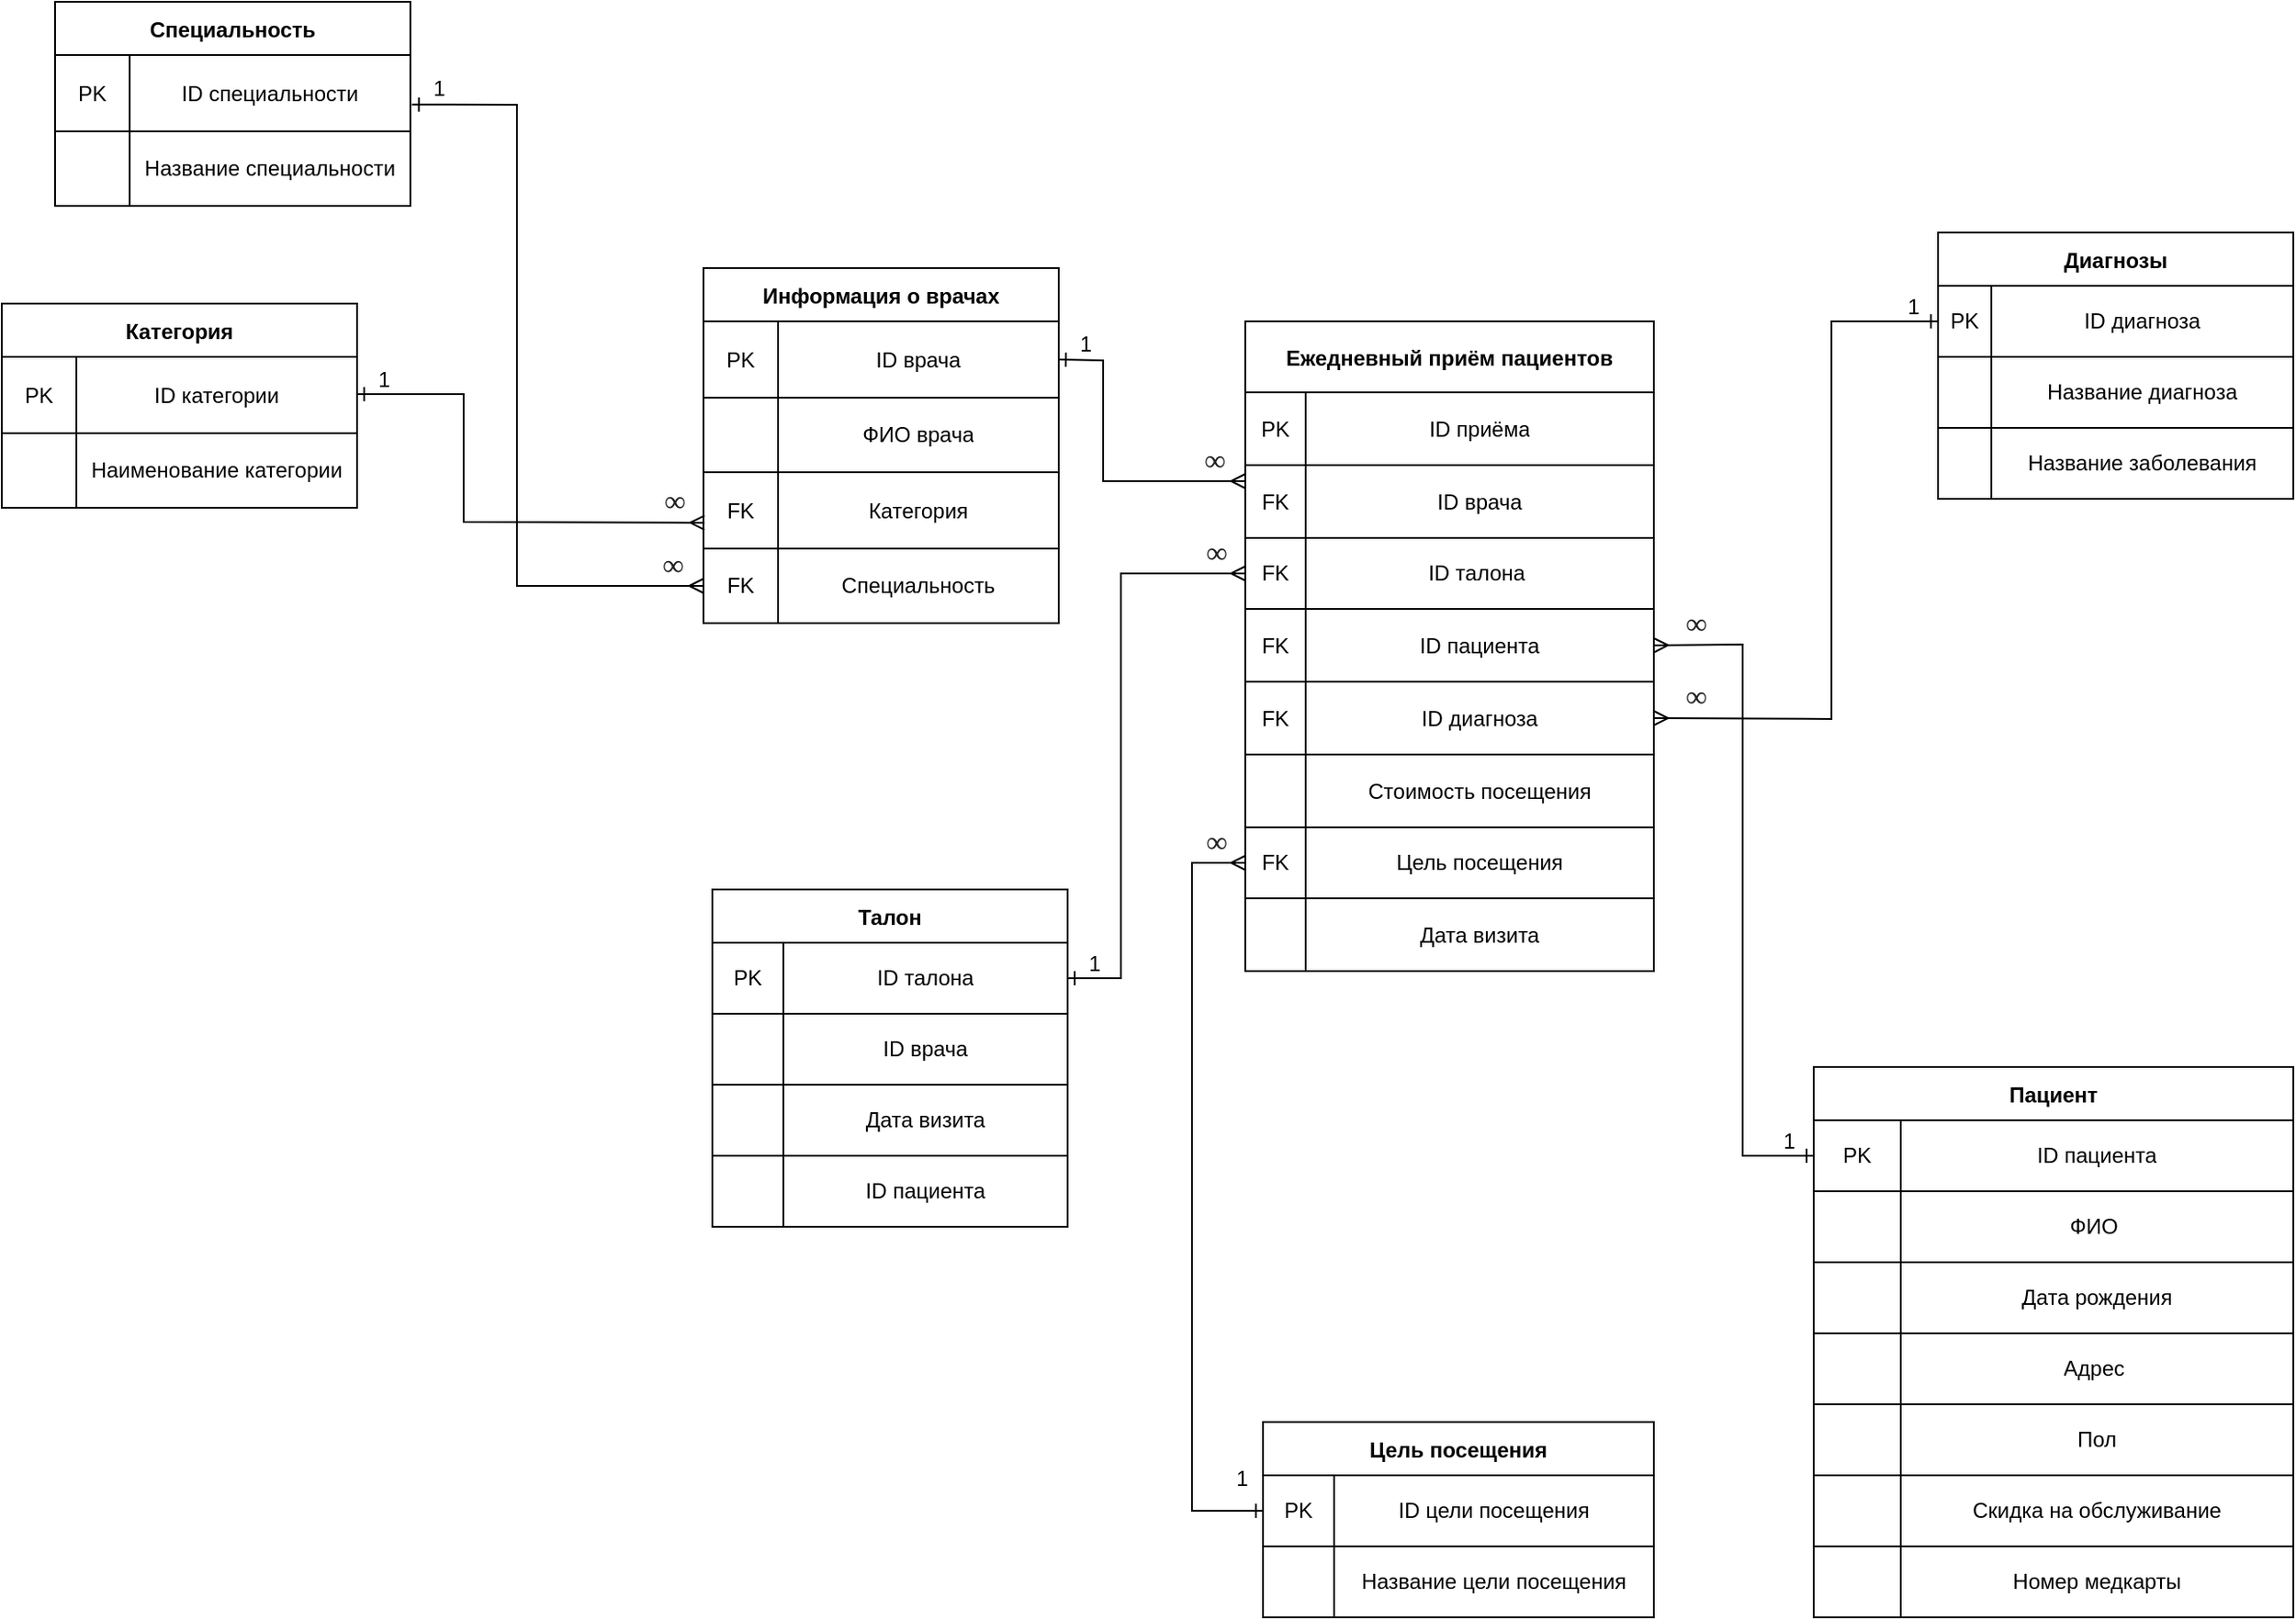 <mxfile version="20.6.0" type="device"><diagram id="HoTI5J-wvaJgoBWVve1I" name="Страница 1"><mxGraphModel dx="3197" dy="1175" grid="1" gridSize="10" guides="1" tooltips="1" connect="1" arrows="1" fold="1" page="1" pageScale="1" pageWidth="827" pageHeight="1169" math="0" shadow="0"><root><mxCell id="0"/><mxCell id="1" parent="0"/><mxCell id="4N235jJzjIr9p1TVI1IS-1" value="Информация о врачах" style="shape=table;startSize=30;container=1;collapsible=0;childLayout=tableLayout;fontStyle=1;align=center;" parent="1" vertex="1"><mxGeometry x="305" y="220" width="200" height="200" as="geometry"/></mxCell><mxCell id="4N235jJzjIr9p1TVI1IS-6" value="" style="shape=tableRow;horizontal=0;startSize=0;swimlaneHead=0;swimlaneBody=0;top=0;left=0;bottom=0;right=0;collapsible=0;dropTarget=0;fillColor=none;points=[[0,0.5],[1,0.5]];portConstraint=eastwest;" parent="4N235jJzjIr9p1TVI1IS-1" vertex="1"><mxGeometry y="30" width="200" height="43" as="geometry"/></mxCell><mxCell id="_7-u54deFFS_80GEuKi6-18" value="PK" style="shape=partialRectangle;html=1;whiteSpace=wrap;connectable=0;fillColor=none;top=0;left=0;bottom=0;right=0;overflow=hidden;" parent="4N235jJzjIr9p1TVI1IS-6" vertex="1"><mxGeometry width="42" height="43" as="geometry"><mxRectangle width="42" height="43" as="alternateBounds"/></mxGeometry></mxCell><mxCell id="4N235jJzjIr9p1TVI1IS-8" value="ID врача" style="shape=partialRectangle;html=1;whiteSpace=wrap;connectable=0;fillColor=none;top=0;left=0;bottom=0;right=0;overflow=hidden;" parent="4N235jJzjIr9p1TVI1IS-6" vertex="1"><mxGeometry x="42" width="158" height="43" as="geometry"><mxRectangle width="158" height="43" as="alternateBounds"/></mxGeometry></mxCell><mxCell id="4N235jJzjIr9p1TVI1IS-10" value="" style="shape=tableRow;horizontal=0;startSize=0;swimlaneHead=0;swimlaneBody=0;top=0;left=0;bottom=0;right=0;collapsible=0;dropTarget=0;fillColor=none;points=[[0,0.5],[1,0.5]];portConstraint=eastwest;" parent="4N235jJzjIr9p1TVI1IS-1" vertex="1"><mxGeometry y="73" width="200" height="42" as="geometry"/></mxCell><mxCell id="_7-u54deFFS_80GEuKi6-19" style="shape=partialRectangle;html=1;whiteSpace=wrap;connectable=0;fillColor=none;top=0;left=0;bottom=0;right=0;overflow=hidden;" parent="4N235jJzjIr9p1TVI1IS-10" vertex="1"><mxGeometry width="42" height="42" as="geometry"><mxRectangle width="42" height="42" as="alternateBounds"/></mxGeometry></mxCell><mxCell id="4N235jJzjIr9p1TVI1IS-12" value="ФИО врача" style="shape=partialRectangle;html=1;whiteSpace=wrap;connectable=0;fillColor=none;top=0;left=0;bottom=0;right=0;overflow=hidden;" parent="4N235jJzjIr9p1TVI1IS-10" vertex="1"><mxGeometry x="42" width="158" height="42" as="geometry"><mxRectangle width="158" height="42" as="alternateBounds"/></mxGeometry></mxCell><mxCell id="4N235jJzjIr9p1TVI1IS-14" style="shape=tableRow;horizontal=0;startSize=0;swimlaneHead=0;swimlaneBody=0;top=0;left=0;bottom=0;right=0;collapsible=0;dropTarget=0;fillColor=none;points=[[0,0.5],[1,0.5]];portConstraint=eastwest;" parent="4N235jJzjIr9p1TVI1IS-1" vertex="1"><mxGeometry y="115" width="200" height="43" as="geometry"/></mxCell><mxCell id="_7-u54deFFS_80GEuKi6-20" value="FK" style="shape=partialRectangle;html=1;whiteSpace=wrap;connectable=0;fillColor=none;top=0;left=0;bottom=0;right=0;overflow=hidden;" parent="4N235jJzjIr9p1TVI1IS-14" vertex="1"><mxGeometry width="42" height="43" as="geometry"><mxRectangle width="42" height="43" as="alternateBounds"/></mxGeometry></mxCell><mxCell id="4N235jJzjIr9p1TVI1IS-16" value="Категория" style="shape=partialRectangle;html=1;whiteSpace=wrap;connectable=0;fillColor=none;top=0;left=0;bottom=0;right=0;overflow=hidden;" parent="4N235jJzjIr9p1TVI1IS-14" vertex="1"><mxGeometry x="42" width="158" height="43" as="geometry"><mxRectangle width="158" height="43" as="alternateBounds"/></mxGeometry></mxCell><mxCell id="4N235jJzjIr9p1TVI1IS-18" style="shape=tableRow;horizontal=0;startSize=0;swimlaneHead=0;swimlaneBody=0;top=0;left=0;bottom=0;right=0;collapsible=0;dropTarget=0;fillColor=none;points=[[0,0.5],[1,0.5]];portConstraint=eastwest;" parent="4N235jJzjIr9p1TVI1IS-1" vertex="1"><mxGeometry y="158" width="200" height="42" as="geometry"/></mxCell><mxCell id="_7-u54deFFS_80GEuKi6-21" value="FK" style="shape=partialRectangle;html=1;whiteSpace=wrap;connectable=0;fillColor=none;top=0;left=0;bottom=0;right=0;overflow=hidden;" parent="4N235jJzjIr9p1TVI1IS-18" vertex="1"><mxGeometry width="42" height="42" as="geometry"><mxRectangle width="42" height="42" as="alternateBounds"/></mxGeometry></mxCell><mxCell id="4N235jJzjIr9p1TVI1IS-20" value="Специальность" style="shape=partialRectangle;html=1;whiteSpace=wrap;connectable=0;fillColor=none;top=0;left=0;bottom=0;right=0;overflow=hidden;" parent="4N235jJzjIr9p1TVI1IS-18" vertex="1"><mxGeometry x="42" width="158" height="42" as="geometry"><mxRectangle width="158" height="42" as="alternateBounds"/></mxGeometry></mxCell><mxCell id="4N235jJzjIr9p1TVI1IS-22" value="Пациент" style="shape=table;startSize=30;container=1;collapsible=0;childLayout=tableLayout;fontStyle=1;align=center;" parent="1" vertex="1"><mxGeometry x="930" y="670" width="270" height="310" as="geometry"/></mxCell><mxCell id="4N235jJzjIr9p1TVI1IS-26" value="" style="shape=tableRow;horizontal=0;startSize=0;swimlaneHead=0;swimlaneBody=0;top=0;left=0;bottom=0;right=0;collapsible=0;dropTarget=0;fillColor=none;points=[[0,0.5],[1,0.5]];portConstraint=eastwest;" parent="4N235jJzjIr9p1TVI1IS-22" vertex="1"><mxGeometry y="30" width="270" height="40" as="geometry"/></mxCell><mxCell id="_7-u54deFFS_80GEuKi6-22" value="PK" style="shape=partialRectangle;html=1;whiteSpace=wrap;connectable=0;fillColor=none;top=0;left=0;bottom=0;right=0;overflow=hidden;" parent="4N235jJzjIr9p1TVI1IS-26" vertex="1"><mxGeometry width="49" height="40" as="geometry"><mxRectangle width="49" height="40" as="alternateBounds"/></mxGeometry></mxCell><mxCell id="4N235jJzjIr9p1TVI1IS-28" value="ID пациента" style="shape=partialRectangle;html=1;whiteSpace=wrap;connectable=0;fillColor=none;top=0;left=0;bottom=0;right=0;overflow=hidden;" parent="4N235jJzjIr9p1TVI1IS-26" vertex="1"><mxGeometry x="49" width="221" height="40" as="geometry"><mxRectangle width="221" height="40" as="alternateBounds"/></mxGeometry></mxCell><mxCell id="4N235jJzjIr9p1TVI1IS-29" value="" style="shape=tableRow;horizontal=0;startSize=0;swimlaneHead=0;swimlaneBody=0;top=0;left=0;bottom=0;right=0;collapsible=0;dropTarget=0;fillColor=none;points=[[0,0.5],[1,0.5]];portConstraint=eastwest;" parent="4N235jJzjIr9p1TVI1IS-22" vertex="1"><mxGeometry y="70" width="270" height="40" as="geometry"/></mxCell><mxCell id="_7-u54deFFS_80GEuKi6-23" style="shape=partialRectangle;html=1;whiteSpace=wrap;connectable=0;fillColor=none;top=0;left=0;bottom=0;right=0;overflow=hidden;" parent="4N235jJzjIr9p1TVI1IS-29" vertex="1"><mxGeometry width="49" height="40" as="geometry"><mxRectangle width="49" height="40" as="alternateBounds"/></mxGeometry></mxCell><mxCell id="4N235jJzjIr9p1TVI1IS-31" value="ФИО&amp;nbsp;" style="shape=partialRectangle;html=1;whiteSpace=wrap;connectable=0;fillColor=none;top=0;left=0;bottom=0;right=0;overflow=hidden;" parent="4N235jJzjIr9p1TVI1IS-29" vertex="1"><mxGeometry x="49" width="221" height="40" as="geometry"><mxRectangle width="221" height="40" as="alternateBounds"/></mxGeometry></mxCell><mxCell id="4N235jJzjIr9p1TVI1IS-32" style="shape=tableRow;horizontal=0;startSize=0;swimlaneHead=0;swimlaneBody=0;top=0;left=0;bottom=0;right=0;collapsible=0;dropTarget=0;fillColor=none;points=[[0,0.5],[1,0.5]];portConstraint=eastwest;" parent="4N235jJzjIr9p1TVI1IS-22" vertex="1"><mxGeometry y="110" width="270" height="40" as="geometry"/></mxCell><mxCell id="_7-u54deFFS_80GEuKi6-24" style="shape=partialRectangle;html=1;whiteSpace=wrap;connectable=0;fillColor=none;top=0;left=0;bottom=0;right=0;overflow=hidden;" parent="4N235jJzjIr9p1TVI1IS-32" vertex="1"><mxGeometry width="49" height="40" as="geometry"><mxRectangle width="49" height="40" as="alternateBounds"/></mxGeometry></mxCell><mxCell id="4N235jJzjIr9p1TVI1IS-34" value="Дата рождения" style="shape=partialRectangle;html=1;whiteSpace=wrap;connectable=0;fillColor=none;top=0;left=0;bottom=0;right=0;overflow=hidden;" parent="4N235jJzjIr9p1TVI1IS-32" vertex="1"><mxGeometry x="49" width="221" height="40" as="geometry"><mxRectangle width="221" height="40" as="alternateBounds"/></mxGeometry></mxCell><mxCell id="4N235jJzjIr9p1TVI1IS-35" style="shape=tableRow;horizontal=0;startSize=0;swimlaneHead=0;swimlaneBody=0;top=0;left=0;bottom=0;right=0;collapsible=0;dropTarget=0;fillColor=none;points=[[0,0.5],[1,0.5]];portConstraint=eastwest;" parent="4N235jJzjIr9p1TVI1IS-22" vertex="1"><mxGeometry y="150" width="270" height="40" as="geometry"/></mxCell><mxCell id="_7-u54deFFS_80GEuKi6-25" style="shape=partialRectangle;html=1;whiteSpace=wrap;connectable=0;fillColor=none;top=0;left=0;bottom=0;right=0;overflow=hidden;" parent="4N235jJzjIr9p1TVI1IS-35" vertex="1"><mxGeometry width="49" height="40" as="geometry"><mxRectangle width="49" height="40" as="alternateBounds"/></mxGeometry></mxCell><mxCell id="4N235jJzjIr9p1TVI1IS-37" value="Адрес&amp;nbsp;" style="shape=partialRectangle;html=1;whiteSpace=wrap;connectable=0;fillColor=none;top=0;left=0;bottom=0;right=0;overflow=hidden;" parent="4N235jJzjIr9p1TVI1IS-35" vertex="1"><mxGeometry x="49" width="221" height="40" as="geometry"><mxRectangle width="221" height="40" as="alternateBounds"/></mxGeometry></mxCell><mxCell id="4N235jJzjIr9p1TVI1IS-54" style="shape=tableRow;horizontal=0;startSize=0;swimlaneHead=0;swimlaneBody=0;top=0;left=0;bottom=0;right=0;collapsible=0;dropTarget=0;fillColor=none;points=[[0,0.5],[1,0.5]];portConstraint=eastwest;" parent="4N235jJzjIr9p1TVI1IS-22" vertex="1"><mxGeometry y="190" width="270" height="40" as="geometry"/></mxCell><mxCell id="_7-u54deFFS_80GEuKi6-26" style="shape=partialRectangle;html=1;whiteSpace=wrap;connectable=0;fillColor=none;top=0;left=0;bottom=0;right=0;overflow=hidden;" parent="4N235jJzjIr9p1TVI1IS-54" vertex="1"><mxGeometry width="49" height="40" as="geometry"><mxRectangle width="49" height="40" as="alternateBounds"/></mxGeometry></mxCell><mxCell id="4N235jJzjIr9p1TVI1IS-56" value="Пол" style="shape=partialRectangle;html=1;whiteSpace=wrap;connectable=0;fillColor=none;top=0;left=0;bottom=0;right=0;overflow=hidden;" parent="4N235jJzjIr9p1TVI1IS-54" vertex="1"><mxGeometry x="49" width="221" height="40" as="geometry"><mxRectangle width="221" height="40" as="alternateBounds"/></mxGeometry></mxCell><mxCell id="4N235jJzjIr9p1TVI1IS-57" style="shape=tableRow;horizontal=0;startSize=0;swimlaneHead=0;swimlaneBody=0;top=0;left=0;bottom=0;right=0;collapsible=0;dropTarget=0;fillColor=none;points=[[0,0.5],[1,0.5]];portConstraint=eastwest;" parent="4N235jJzjIr9p1TVI1IS-22" vertex="1"><mxGeometry y="230" width="270" height="40" as="geometry"/></mxCell><mxCell id="_7-u54deFFS_80GEuKi6-27" style="shape=partialRectangle;html=1;whiteSpace=wrap;connectable=0;fillColor=none;top=0;left=0;bottom=0;right=0;overflow=hidden;" parent="4N235jJzjIr9p1TVI1IS-57" vertex="1"><mxGeometry width="49" height="40" as="geometry"><mxRectangle width="49" height="40" as="alternateBounds"/></mxGeometry></mxCell><mxCell id="4N235jJzjIr9p1TVI1IS-59" value="Скидка на обслуживание" style="shape=partialRectangle;html=1;whiteSpace=wrap;connectable=0;fillColor=none;top=0;left=0;bottom=0;right=0;overflow=hidden;" parent="4N235jJzjIr9p1TVI1IS-57" vertex="1"><mxGeometry x="49" width="221" height="40" as="geometry"><mxRectangle width="221" height="40" as="alternateBounds"/></mxGeometry></mxCell><mxCell id="4N235jJzjIr9p1TVI1IS-60" style="shape=tableRow;horizontal=0;startSize=0;swimlaneHead=0;swimlaneBody=0;top=0;left=0;bottom=0;right=0;collapsible=0;dropTarget=0;fillColor=none;points=[[0,0.5],[1,0.5]];portConstraint=eastwest;" parent="4N235jJzjIr9p1TVI1IS-22" vertex="1"><mxGeometry y="270" width="270" height="40" as="geometry"/></mxCell><mxCell id="_7-u54deFFS_80GEuKi6-28" style="shape=partialRectangle;html=1;whiteSpace=wrap;connectable=0;fillColor=none;top=0;left=0;bottom=0;right=0;overflow=hidden;" parent="4N235jJzjIr9p1TVI1IS-60" vertex="1"><mxGeometry width="49" height="40" as="geometry"><mxRectangle width="49" height="40" as="alternateBounds"/></mxGeometry></mxCell><mxCell id="4N235jJzjIr9p1TVI1IS-62" value="Номер медкарты" style="shape=partialRectangle;html=1;whiteSpace=wrap;connectable=0;fillColor=none;top=0;left=0;bottom=0;right=0;overflow=hidden;" parent="4N235jJzjIr9p1TVI1IS-60" vertex="1"><mxGeometry x="49" width="221" height="40" as="geometry"><mxRectangle width="221" height="40" as="alternateBounds"/></mxGeometry></mxCell><mxCell id="4N235jJzjIr9p1TVI1IS-38" value="Ежедневный приём пациентов" style="shape=table;startSize=40;container=1;collapsible=0;childLayout=tableLayout;fontStyle=1;align=center;fillColor=none;" parent="1" vertex="1"><mxGeometry x="610" y="250" width="230" height="366" as="geometry"/></mxCell><mxCell id="4N235jJzjIr9p1TVI1IS-42" value="" style="shape=tableRow;horizontal=0;startSize=0;swimlaneHead=0;swimlaneBody=0;top=0;left=0;bottom=0;right=0;collapsible=0;dropTarget=0;fillColor=none;points=[[0,0.5],[1,0.5]];portConstraint=eastwest;" parent="4N235jJzjIr9p1TVI1IS-38" vertex="1"><mxGeometry y="40" width="230" height="41" as="geometry"/></mxCell><mxCell id="_7-u54deFFS_80GEuKi6-76" value="PK" style="shape=partialRectangle;html=1;whiteSpace=wrap;connectable=0;fillColor=none;top=0;left=0;bottom=0;right=0;overflow=hidden;" parent="4N235jJzjIr9p1TVI1IS-42" vertex="1"><mxGeometry width="34" height="41" as="geometry"><mxRectangle width="34" height="41" as="alternateBounds"/></mxGeometry></mxCell><mxCell id="4N235jJzjIr9p1TVI1IS-44" value="ID приёма" style="shape=partialRectangle;html=1;whiteSpace=wrap;connectable=0;fillColor=none;top=0;left=0;bottom=0;right=0;overflow=hidden;" parent="4N235jJzjIr9p1TVI1IS-42" vertex="1"><mxGeometry x="34" width="196" height="41" as="geometry"><mxRectangle width="196" height="41" as="alternateBounds"/></mxGeometry></mxCell><mxCell id="4N235jJzjIr9p1TVI1IS-45" value="" style="shape=tableRow;horizontal=0;startSize=0;swimlaneHead=0;swimlaneBody=0;top=0;left=0;bottom=0;right=0;collapsible=0;dropTarget=0;fillColor=none;points=[[0,0.5],[1,0.5]];portConstraint=eastwest;" parent="4N235jJzjIr9p1TVI1IS-38" vertex="1"><mxGeometry y="81" width="230" height="41" as="geometry"/></mxCell><mxCell id="_7-u54deFFS_80GEuKi6-77" value="FK" style="shape=partialRectangle;html=1;whiteSpace=wrap;connectable=0;fillColor=none;top=0;left=0;bottom=0;right=0;overflow=hidden;" parent="4N235jJzjIr9p1TVI1IS-45" vertex="1"><mxGeometry width="34" height="41" as="geometry"><mxRectangle width="34" height="41" as="alternateBounds"/></mxGeometry></mxCell><mxCell id="4N235jJzjIr9p1TVI1IS-47" value="ID врача" style="shape=partialRectangle;html=1;whiteSpace=wrap;connectable=0;fillColor=none;top=0;left=0;bottom=0;right=0;overflow=hidden;" parent="4N235jJzjIr9p1TVI1IS-45" vertex="1"><mxGeometry x="34" width="196" height="41" as="geometry"><mxRectangle width="196" height="41" as="alternateBounds"/></mxGeometry></mxCell><mxCell id="_7-u54deFFS_80GEuKi6-42" style="shape=tableRow;horizontal=0;startSize=0;swimlaneHead=0;swimlaneBody=0;top=0;left=0;bottom=0;right=0;collapsible=0;dropTarget=0;fillColor=none;points=[[0,0.5],[1,0.5]];portConstraint=eastwest;" parent="4N235jJzjIr9p1TVI1IS-38" vertex="1"><mxGeometry y="122" width="230" height="40" as="geometry"/></mxCell><mxCell id="_7-u54deFFS_80GEuKi6-78" value="FK" style="shape=partialRectangle;html=1;whiteSpace=wrap;connectable=0;fillColor=none;top=0;left=0;bottom=0;right=0;overflow=hidden;" parent="_7-u54deFFS_80GEuKi6-42" vertex="1"><mxGeometry width="34" height="40" as="geometry"><mxRectangle width="34" height="40" as="alternateBounds"/></mxGeometry></mxCell><mxCell id="_7-u54deFFS_80GEuKi6-43" value="ID талона&amp;nbsp;" style="shape=partialRectangle;html=1;whiteSpace=wrap;connectable=0;fillColor=none;top=0;left=0;bottom=0;right=0;overflow=hidden;" parent="_7-u54deFFS_80GEuKi6-42" vertex="1"><mxGeometry x="34" width="196" height="40" as="geometry"><mxRectangle width="196" height="40" as="alternateBounds"/></mxGeometry></mxCell><mxCell id="_7-u54deFFS_80GEuKi6-40" style="shape=tableRow;horizontal=0;startSize=0;swimlaneHead=0;swimlaneBody=0;top=0;left=0;bottom=0;right=0;collapsible=0;dropTarget=0;fillColor=none;points=[[0,0.5],[1,0.5]];portConstraint=eastwest;" parent="4N235jJzjIr9p1TVI1IS-38" vertex="1"><mxGeometry y="162" width="230" height="41" as="geometry"/></mxCell><mxCell id="_7-u54deFFS_80GEuKi6-79" value="FK" style="shape=partialRectangle;html=1;whiteSpace=wrap;connectable=0;fillColor=none;top=0;left=0;bottom=0;right=0;overflow=hidden;" parent="_7-u54deFFS_80GEuKi6-40" vertex="1"><mxGeometry width="34" height="41" as="geometry"><mxRectangle width="34" height="41" as="alternateBounds"/></mxGeometry></mxCell><mxCell id="_7-u54deFFS_80GEuKi6-41" value="ID пациента" style="shape=partialRectangle;html=1;whiteSpace=wrap;connectable=0;fillColor=none;top=0;left=0;bottom=0;right=0;overflow=hidden;" parent="_7-u54deFFS_80GEuKi6-40" vertex="1"><mxGeometry x="34" width="196" height="41" as="geometry"><mxRectangle width="196" height="41" as="alternateBounds"/></mxGeometry></mxCell><mxCell id="4N235jJzjIr9p1TVI1IS-48" style="shape=tableRow;horizontal=0;startSize=0;swimlaneHead=0;swimlaneBody=0;top=0;left=0;bottom=0;right=0;collapsible=0;dropTarget=0;fillColor=none;points=[[0,0.5],[1,0.5]];portConstraint=eastwest;" parent="4N235jJzjIr9p1TVI1IS-38" vertex="1"><mxGeometry y="203" width="230" height="41" as="geometry"/></mxCell><mxCell id="_7-u54deFFS_80GEuKi6-80" value="FK" style="shape=partialRectangle;html=1;whiteSpace=wrap;connectable=0;fillColor=none;top=0;left=0;bottom=0;right=0;overflow=hidden;" parent="4N235jJzjIr9p1TVI1IS-48" vertex="1"><mxGeometry width="34" height="41" as="geometry"><mxRectangle width="34" height="41" as="alternateBounds"/></mxGeometry></mxCell><mxCell id="4N235jJzjIr9p1TVI1IS-50" value="ID диагноза" style="shape=partialRectangle;html=1;whiteSpace=wrap;connectable=0;fillColor=none;top=0;left=0;bottom=0;right=0;overflow=hidden;" parent="4N235jJzjIr9p1TVI1IS-48" vertex="1"><mxGeometry x="34" width="196" height="41" as="geometry"><mxRectangle width="196" height="41" as="alternateBounds"/></mxGeometry></mxCell><mxCell id="4N235jJzjIr9p1TVI1IS-51" style="shape=tableRow;horizontal=0;startSize=0;swimlaneHead=0;swimlaneBody=0;top=0;left=0;bottom=0;right=0;collapsible=0;dropTarget=0;fillColor=none;points=[[0,0.5],[1,0.5]];portConstraint=eastwest;" parent="4N235jJzjIr9p1TVI1IS-38" vertex="1"><mxGeometry y="244" width="230" height="41" as="geometry"/></mxCell><mxCell id="_7-u54deFFS_80GEuKi6-81" value="" style="shape=partialRectangle;html=1;whiteSpace=wrap;connectable=0;fillColor=none;top=0;left=0;bottom=0;right=0;overflow=hidden;" parent="4N235jJzjIr9p1TVI1IS-51" vertex="1"><mxGeometry width="34" height="41" as="geometry"><mxRectangle width="34" height="41" as="alternateBounds"/></mxGeometry></mxCell><mxCell id="4N235jJzjIr9p1TVI1IS-53" value="Стоимость посещения" style="shape=partialRectangle;html=1;whiteSpace=wrap;connectable=0;fillColor=none;top=0;left=0;bottom=0;right=0;overflow=hidden;" parent="4N235jJzjIr9p1TVI1IS-51" vertex="1"><mxGeometry x="34" width="196" height="41" as="geometry"><mxRectangle width="196" height="41" as="alternateBounds"/></mxGeometry></mxCell><mxCell id="4N235jJzjIr9p1TVI1IS-66" style="shape=tableRow;horizontal=0;startSize=0;swimlaneHead=0;swimlaneBody=0;top=0;left=0;bottom=0;right=0;collapsible=0;dropTarget=0;fillColor=none;points=[[0,0.5],[1,0.5]];portConstraint=eastwest;" parent="4N235jJzjIr9p1TVI1IS-38" vertex="1"><mxGeometry y="285" width="230" height="40" as="geometry"/></mxCell><mxCell id="_7-u54deFFS_80GEuKi6-82" value="FK" style="shape=partialRectangle;html=1;whiteSpace=wrap;connectable=0;fillColor=none;top=0;left=0;bottom=0;right=0;overflow=hidden;" parent="4N235jJzjIr9p1TVI1IS-66" vertex="1"><mxGeometry width="34" height="40" as="geometry"><mxRectangle width="34" height="40" as="alternateBounds"/></mxGeometry></mxCell><mxCell id="4N235jJzjIr9p1TVI1IS-68" value="Цель посещения" style="shape=partialRectangle;html=1;whiteSpace=wrap;connectable=0;fillColor=none;top=0;left=0;bottom=0;right=0;overflow=hidden;" parent="4N235jJzjIr9p1TVI1IS-66" vertex="1"><mxGeometry x="34" width="196" height="40" as="geometry"><mxRectangle width="196" height="40" as="alternateBounds"/></mxGeometry></mxCell><mxCell id="_7-u54deFFS_80GEuKi6-44" style="shape=tableRow;horizontal=0;startSize=0;swimlaneHead=0;swimlaneBody=0;top=0;left=0;bottom=0;right=0;collapsible=0;dropTarget=0;fillColor=none;points=[[0,0.5],[1,0.5]];portConstraint=eastwest;" parent="4N235jJzjIr9p1TVI1IS-38" vertex="1"><mxGeometry y="325" width="230" height="41" as="geometry"/></mxCell><mxCell id="_7-u54deFFS_80GEuKi6-83" style="shape=partialRectangle;html=1;whiteSpace=wrap;connectable=0;fillColor=none;top=0;left=0;bottom=0;right=0;overflow=hidden;" parent="_7-u54deFFS_80GEuKi6-44" vertex="1"><mxGeometry width="34" height="41" as="geometry"><mxRectangle width="34" height="41" as="alternateBounds"/></mxGeometry></mxCell><mxCell id="_7-u54deFFS_80GEuKi6-45" value="Дата визита" style="shape=partialRectangle;html=1;whiteSpace=wrap;connectable=0;fillColor=none;top=0;left=0;bottom=0;right=0;overflow=hidden;" parent="_7-u54deFFS_80GEuKi6-44" vertex="1"><mxGeometry x="34" width="196" height="41" as="geometry"><mxRectangle width="196" height="41" as="alternateBounds"/></mxGeometry></mxCell><mxCell id="-7LDrRSIxH7CyGjDh9B9-1" value="Диагнозы" style="shape=table;startSize=30;container=1;collapsible=0;childLayout=tableLayout;fontStyle=1;align=center;" parent="1" vertex="1"><mxGeometry x="1000" y="200" width="200" height="150" as="geometry"/></mxCell><mxCell id="-7LDrRSIxH7CyGjDh9B9-5" value="" style="shape=tableRow;horizontal=0;startSize=0;swimlaneHead=0;swimlaneBody=0;top=0;left=0;bottom=0;right=0;collapsible=0;dropTarget=0;fillColor=none;points=[[0,0.5],[1,0.5]];portConstraint=eastwest;" parent="-7LDrRSIxH7CyGjDh9B9-1" vertex="1"><mxGeometry y="30" width="200" height="40" as="geometry"/></mxCell><mxCell id="_7-u54deFFS_80GEuKi6-73" value="PK" style="shape=partialRectangle;html=1;whiteSpace=wrap;connectable=0;fillColor=none;top=0;left=0;bottom=0;right=0;overflow=hidden;" parent="-7LDrRSIxH7CyGjDh9B9-5" vertex="1"><mxGeometry width="30" height="40" as="geometry"><mxRectangle width="30" height="40" as="alternateBounds"/></mxGeometry></mxCell><mxCell id="-7LDrRSIxH7CyGjDh9B9-7" value="ID диагноза" style="shape=partialRectangle;html=1;whiteSpace=wrap;connectable=0;fillColor=none;top=0;left=0;bottom=0;right=0;overflow=hidden;" parent="-7LDrRSIxH7CyGjDh9B9-5" vertex="1"><mxGeometry x="30" width="170" height="40" as="geometry"><mxRectangle width="170" height="40" as="alternateBounds"/></mxGeometry></mxCell><mxCell id="FsfzXEO9SDSFl8H0jroi-75" style="shape=tableRow;horizontal=0;startSize=0;swimlaneHead=0;swimlaneBody=0;top=0;left=0;bottom=0;right=0;collapsible=0;dropTarget=0;fillColor=none;points=[[0,0.5],[1,0.5]];portConstraint=eastwest;" parent="-7LDrRSIxH7CyGjDh9B9-1" vertex="1"><mxGeometry y="70" width="200" height="40" as="geometry"/></mxCell><mxCell id="FsfzXEO9SDSFl8H0jroi-76" style="shape=partialRectangle;html=1;whiteSpace=wrap;connectable=0;fillColor=none;top=0;left=0;bottom=0;right=0;overflow=hidden;" parent="FsfzXEO9SDSFl8H0jroi-75" vertex="1"><mxGeometry width="30" height="40" as="geometry"><mxRectangle width="30" height="40" as="alternateBounds"/></mxGeometry></mxCell><mxCell id="FsfzXEO9SDSFl8H0jroi-77" value="Название диагноза" style="shape=partialRectangle;html=1;whiteSpace=wrap;connectable=0;fillColor=none;top=0;left=0;bottom=0;right=0;overflow=hidden;" parent="FsfzXEO9SDSFl8H0jroi-75" vertex="1"><mxGeometry x="30" width="170" height="40" as="geometry"><mxRectangle width="170" height="40" as="alternateBounds"/></mxGeometry></mxCell><mxCell id="2rmffViRa9-CQIaRCWf_-4" style="shape=tableRow;horizontal=0;startSize=0;swimlaneHead=0;swimlaneBody=0;top=0;left=0;bottom=0;right=0;collapsible=0;dropTarget=0;fillColor=none;points=[[0,0.5],[1,0.5]];portConstraint=eastwest;" parent="-7LDrRSIxH7CyGjDh9B9-1" vertex="1"><mxGeometry y="110" width="200" height="40" as="geometry"/></mxCell><mxCell id="2rmffViRa9-CQIaRCWf_-5" style="shape=partialRectangle;html=1;whiteSpace=wrap;connectable=0;fillColor=none;top=0;left=0;bottom=0;right=0;overflow=hidden;" parent="2rmffViRa9-CQIaRCWf_-4" vertex="1"><mxGeometry width="30" height="40" as="geometry"><mxRectangle width="30" height="40" as="alternateBounds"/></mxGeometry></mxCell><mxCell id="2rmffViRa9-CQIaRCWf_-6" value="Название заболевания" style="shape=partialRectangle;html=1;whiteSpace=wrap;connectable=0;fillColor=none;top=0;left=0;bottom=0;right=0;overflow=hidden;" parent="2rmffViRa9-CQIaRCWf_-4" vertex="1"><mxGeometry x="30" width="170" height="40" as="geometry"><mxRectangle width="170" height="40" as="alternateBounds"/></mxGeometry></mxCell><mxCell id="_7-u54deFFS_80GEuKi6-3" value="Талон" style="shape=table;startSize=30;container=1;collapsible=0;childLayout=tableLayout;fontStyle=1;align=center;" parent="1" vertex="1"><mxGeometry x="310" y="570" width="200" height="190" as="geometry"/></mxCell><mxCell id="_7-u54deFFS_80GEuKi6-4" value="" style="shape=tableRow;horizontal=0;startSize=0;swimlaneHead=0;swimlaneBody=0;top=0;left=0;bottom=0;right=0;collapsible=0;dropTarget=0;fillColor=none;points=[[0,0.5],[1,0.5]];portConstraint=eastwest;" parent="_7-u54deFFS_80GEuKi6-3" vertex="1"><mxGeometry y="30" width="200" height="40" as="geometry"/></mxCell><mxCell id="_7-u54deFFS_80GEuKi6-115" value="PK" style="shape=partialRectangle;html=1;whiteSpace=wrap;connectable=0;fillColor=none;top=0;left=0;bottom=0;right=0;overflow=hidden;" parent="_7-u54deFFS_80GEuKi6-4" vertex="1"><mxGeometry width="40" height="40" as="geometry"><mxRectangle width="40" height="40" as="alternateBounds"/></mxGeometry></mxCell><mxCell id="_7-u54deFFS_80GEuKi6-5" value="ID талона" style="shape=partialRectangle;html=1;whiteSpace=wrap;connectable=0;fillColor=none;top=0;left=0;bottom=0;right=0;overflow=hidden;" parent="_7-u54deFFS_80GEuKi6-4" vertex="1"><mxGeometry x="40" width="160" height="40" as="geometry"><mxRectangle width="160" height="40" as="alternateBounds"/></mxGeometry></mxCell><mxCell id="_7-u54deFFS_80GEuKi6-6" value="" style="shape=tableRow;horizontal=0;startSize=0;swimlaneHead=0;swimlaneBody=0;top=0;left=0;bottom=0;right=0;collapsible=0;dropTarget=0;fillColor=none;points=[[0,0.5],[1,0.5]];portConstraint=eastwest;" parent="_7-u54deFFS_80GEuKi6-3" vertex="1"><mxGeometry y="70" width="200" height="40" as="geometry"/></mxCell><mxCell id="_7-u54deFFS_80GEuKi6-116" style="shape=partialRectangle;html=1;whiteSpace=wrap;connectable=0;fillColor=none;top=0;left=0;bottom=0;right=0;overflow=hidden;" parent="_7-u54deFFS_80GEuKi6-6" vertex="1"><mxGeometry width="40" height="40" as="geometry"><mxRectangle width="40" height="40" as="alternateBounds"/></mxGeometry></mxCell><mxCell id="_7-u54deFFS_80GEuKi6-7" value="ID врача" style="shape=partialRectangle;html=1;whiteSpace=wrap;connectable=0;fillColor=none;top=0;left=0;bottom=0;right=0;overflow=hidden;" parent="_7-u54deFFS_80GEuKi6-6" vertex="1"><mxGeometry x="40" width="160" height="40" as="geometry"><mxRectangle width="160" height="40" as="alternateBounds"/></mxGeometry></mxCell><mxCell id="_7-u54deFFS_80GEuKi6-8" style="shape=tableRow;horizontal=0;startSize=0;swimlaneHead=0;swimlaneBody=0;top=0;left=0;bottom=0;right=0;collapsible=0;dropTarget=0;fillColor=none;points=[[0,0.5],[1,0.5]];portConstraint=eastwest;" parent="_7-u54deFFS_80GEuKi6-3" vertex="1"><mxGeometry y="110" width="200" height="40" as="geometry"/></mxCell><mxCell id="_7-u54deFFS_80GEuKi6-117" style="shape=partialRectangle;html=1;whiteSpace=wrap;connectable=0;fillColor=none;top=0;left=0;bottom=0;right=0;overflow=hidden;" parent="_7-u54deFFS_80GEuKi6-8" vertex="1"><mxGeometry width="40" height="40" as="geometry"><mxRectangle width="40" height="40" as="alternateBounds"/></mxGeometry></mxCell><mxCell id="_7-u54deFFS_80GEuKi6-9" value="Дата визита" style="shape=partialRectangle;html=1;whiteSpace=wrap;connectable=0;fillColor=none;top=0;left=0;bottom=0;right=0;overflow=hidden;" parent="_7-u54deFFS_80GEuKi6-8" vertex="1"><mxGeometry x="40" width="160" height="40" as="geometry"><mxRectangle width="160" height="40" as="alternateBounds"/></mxGeometry></mxCell><mxCell id="_7-u54deFFS_80GEuKi6-121" style="shape=tableRow;horizontal=0;startSize=0;swimlaneHead=0;swimlaneBody=0;top=0;left=0;bottom=0;right=0;collapsible=0;dropTarget=0;fillColor=none;points=[[0,0.5],[1,0.5]];portConstraint=eastwest;" parent="_7-u54deFFS_80GEuKi6-3" vertex="1"><mxGeometry y="150" width="200" height="40" as="geometry"/></mxCell><mxCell id="_7-u54deFFS_80GEuKi6-122" style="shape=partialRectangle;html=1;whiteSpace=wrap;connectable=0;fillColor=none;top=0;left=0;bottom=0;right=0;overflow=hidden;" parent="_7-u54deFFS_80GEuKi6-121" vertex="1"><mxGeometry width="40" height="40" as="geometry"><mxRectangle width="40" height="40" as="alternateBounds"/></mxGeometry></mxCell><mxCell id="_7-u54deFFS_80GEuKi6-123" value="ID пациента" style="shape=partialRectangle;html=1;whiteSpace=wrap;connectable=0;fillColor=none;top=0;left=0;bottom=0;right=0;overflow=hidden;" parent="_7-u54deFFS_80GEuKi6-121" vertex="1"><mxGeometry x="40" width="160" height="40" as="geometry"><mxRectangle width="160" height="40" as="alternateBounds"/></mxGeometry></mxCell><mxCell id="_7-u54deFFS_80GEuKi6-48" value="" style="endArrow=ERmany;html=1;rounded=0;endFill=0;startArrow=ERone;startFill=0;exitX=0;exitY=0.5;exitDx=0;exitDy=0;entryX=1;entryY=0.5;entryDx=0;entryDy=0;" parent="1" source="-7LDrRSIxH7CyGjDh9B9-5" target="4N235jJzjIr9p1TVI1IS-48" edge="1"><mxGeometry relative="1" as="geometry"><mxPoint x="900" y="110" as="sourcePoint"/><mxPoint x="880" y="475" as="targetPoint"/><Array as="points"><mxPoint x="940" y="250"/><mxPoint x="940" y="270"/><mxPoint x="940" y="360"/><mxPoint x="940" y="474"/></Array></mxGeometry></mxCell><mxCell id="_7-u54deFFS_80GEuKi6-49" value="1" style="resizable=0;html=1;align=left;verticalAlign=bottom;" parent="_7-u54deFFS_80GEuKi6-48" connectable="0" vertex="1"><mxGeometry x="-1" relative="1" as="geometry"><mxPoint x="-19" as="offset"/></mxGeometry></mxCell><mxCell id="_7-u54deFFS_80GEuKi6-50" value="&lt;span style=&quot;color: rgb(32, 33, 34); font-family: times, serif, &amp;quot;palatino linotype&amp;quot;, &amp;quot;new athena unicode&amp;quot;, athena, gentium, code2000; font-size: 16.8px; text-align: start; background-color: rgb(255, 255, 255);&quot;&gt;∞&lt;/span&gt;" style="resizable=0;html=1;align=right;verticalAlign=bottom;" parent="_7-u54deFFS_80GEuKi6-48" connectable="0" vertex="1"><mxGeometry x="1" relative="1" as="geometry"><mxPoint x="30" as="offset"/></mxGeometry></mxCell><mxCell id="_7-u54deFFS_80GEuKi6-84" value="" style="endArrow=ERmany;html=1;rounded=0;endFill=0;startArrow=ERone;startFill=0;exitX=1;exitY=0.5;exitDx=0;exitDy=0;" parent="1" source="4N235jJzjIr9p1TVI1IS-6" edge="1"><mxGeometry relative="1" as="geometry"><mxPoint x="580" y="260" as="sourcePoint"/><mxPoint x="610" y="340" as="targetPoint"/><Array as="points"><mxPoint x="530" y="272"/><mxPoint x="530" y="340"/></Array></mxGeometry></mxCell><mxCell id="_7-u54deFFS_80GEuKi6-85" value="1" style="resizable=0;html=1;align=left;verticalAlign=bottom;" parent="_7-u54deFFS_80GEuKi6-84" connectable="0" vertex="1"><mxGeometry x="-1" relative="1" as="geometry"><mxPoint x="10" as="offset"/></mxGeometry></mxCell><mxCell id="_7-u54deFFS_80GEuKi6-86" value="&lt;span style=&quot;color: rgb(32, 33, 34); font-family: times, serif, &amp;quot;palatino linotype&amp;quot;, &amp;quot;new athena unicode&amp;quot;, athena, gentium, code2000; font-size: 16.8px; text-align: start; background-color: rgb(255, 255, 255);&quot;&gt;∞&lt;/span&gt;" style="resizable=0;html=1;align=right;verticalAlign=bottom;" parent="_7-u54deFFS_80GEuKi6-84" connectable="0" vertex="1"><mxGeometry x="1" relative="1" as="geometry"><mxPoint x="-10" as="offset"/></mxGeometry></mxCell><mxCell id="_7-u54deFFS_80GEuKi6-87" value="" style="endArrow=ERmany;html=1;rounded=0;endFill=0;startArrow=ERone;startFill=0;entryX=0;entryY=0.5;entryDx=0;entryDy=0;" parent="1" source="_7-u54deFFS_80GEuKi6-4" target="_7-u54deFFS_80GEuKi6-42" edge="1"><mxGeometry relative="1" as="geometry"><mxPoint x="414" y="501.5" as="sourcePoint"/><mxPoint x="574" y="570" as="targetPoint"/><Array as="points"><mxPoint x="540" y="620"/><mxPoint x="540" y="392"/></Array></mxGeometry></mxCell><mxCell id="_7-u54deFFS_80GEuKi6-88" value="1" style="resizable=0;html=1;align=left;verticalAlign=bottom;" parent="_7-u54deFFS_80GEuKi6-87" connectable="0" vertex="1"><mxGeometry x="-1" relative="1" as="geometry"><mxPoint x="10" as="offset"/></mxGeometry></mxCell><mxCell id="_7-u54deFFS_80GEuKi6-89" value="&lt;span style=&quot;color: rgb(32, 33, 34); font-family: times, serif, &amp;quot;palatino linotype&amp;quot;, &amp;quot;new athena unicode&amp;quot;, athena, gentium, code2000; font-size: 16.8px; text-align: start; background-color: rgb(255, 255, 255);&quot;&gt;∞&lt;/span&gt;" style="resizable=0;html=1;align=right;verticalAlign=bottom;" parent="_7-u54deFFS_80GEuKi6-87" connectable="0" vertex="1"><mxGeometry x="1" relative="1" as="geometry"><mxPoint x="-10" as="offset"/></mxGeometry></mxCell><mxCell id="_7-u54deFFS_80GEuKi6-93" value="" style="endArrow=ERmany;html=1;rounded=0;endFill=0;startArrow=ERone;startFill=0;entryX=1;entryY=0.5;entryDx=0;entryDy=0;exitX=0;exitY=0.5;exitDx=0;exitDy=0;" parent="1" source="4N235jJzjIr9p1TVI1IS-26" target="_7-u54deFFS_80GEuKi6-40" edge="1"><mxGeometry relative="1" as="geometry"><mxPoint x="1090" y="667" as="sourcePoint"/><mxPoint x="880" y="560" as="targetPoint"/><Array as="points"><mxPoint x="890" y="720"/><mxPoint x="890" y="580"/><mxPoint x="890" y="540"/><mxPoint x="890" y="432"/></Array></mxGeometry></mxCell><mxCell id="_7-u54deFFS_80GEuKi6-94" value="1" style="resizable=0;html=1;align=left;verticalAlign=bottom;" parent="_7-u54deFFS_80GEuKi6-93" connectable="0" vertex="1"><mxGeometry x="-1" relative="1" as="geometry"><mxPoint x="-19" as="offset"/></mxGeometry></mxCell><mxCell id="_7-u54deFFS_80GEuKi6-95" value="&lt;span style=&quot;color: rgb(32, 33, 34); font-family: times, serif, &amp;quot;palatino linotype&amp;quot;, &amp;quot;new athena unicode&amp;quot;, athena, gentium, code2000; font-size: 16.8px; text-align: start; background-color: rgb(255, 255, 255);&quot;&gt;∞&lt;/span&gt;" style="resizable=0;html=1;align=right;verticalAlign=bottom;" parent="_7-u54deFFS_80GEuKi6-93" connectable="0" vertex="1"><mxGeometry x="1" relative="1" as="geometry"><mxPoint x="30" as="offset"/></mxGeometry></mxCell><mxCell id="hTNwyGBblM_KNTUnfy1v-14" value="" style="endArrow=ERmany;html=1;rounded=0;endFill=0;startArrow=ERone;startFill=0;entryX=0;entryY=0.5;entryDx=0;entryDy=0;exitX=0;exitY=0.5;exitDx=0;exitDy=0;" parent="1" source="FsfzXEO9SDSFl8H0jroi-41" target="4N235jJzjIr9p1TVI1IS-66" edge="1"><mxGeometry relative="1" as="geometry"><mxPoint x="610" y="840.0" as="sourcePoint"/><mxPoint x="580" y="510" as="targetPoint"/><Array as="points"><mxPoint x="580" y="920"/><mxPoint x="580" y="810"/><mxPoint x="580" y="680"/><mxPoint x="580" y="555"/></Array></mxGeometry></mxCell><mxCell id="hTNwyGBblM_KNTUnfy1v-15" value="1" style="resizable=0;html=1;align=left;verticalAlign=bottom;" parent="hTNwyGBblM_KNTUnfy1v-14" connectable="0" vertex="1"><mxGeometry x="-1" relative="1" as="geometry"><mxPoint x="-17" y="-10" as="offset"/></mxGeometry></mxCell><mxCell id="hTNwyGBblM_KNTUnfy1v-16" value="&lt;span style=&quot;color: rgb(32, 33, 34); font-family: times, serif, &amp;quot;palatino linotype&amp;quot;, &amp;quot;new athena unicode&amp;quot;, athena, gentium, code2000; font-size: 16.8px; text-align: start; background-color: rgb(255, 255, 255);&quot;&gt;∞&lt;/span&gt;" style="resizable=0;html=1;align=right;verticalAlign=bottom;" parent="hTNwyGBblM_KNTUnfy1v-14" connectable="0" vertex="1"><mxGeometry x="1" relative="1" as="geometry"><mxPoint x="-10" as="offset"/></mxGeometry></mxCell><mxCell id="FsfzXEO9SDSFl8H0jroi-11" value="Специальность" style="shape=table;startSize=30;container=1;collapsible=0;childLayout=tableLayout;fontStyle=1;align=center;" parent="1" vertex="1"><mxGeometry x="-60" y="70" width="200" height="115" as="geometry"/></mxCell><mxCell id="FsfzXEO9SDSFl8H0jroi-12" value="" style="shape=tableRow;horizontal=0;startSize=0;swimlaneHead=0;swimlaneBody=0;top=0;left=0;bottom=0;right=0;collapsible=0;dropTarget=0;fillColor=none;points=[[0,0.5],[1,0.5]];portConstraint=eastwest;" parent="FsfzXEO9SDSFl8H0jroi-11" vertex="1"><mxGeometry y="30" width="200" height="43" as="geometry"/></mxCell><mxCell id="FsfzXEO9SDSFl8H0jroi-13" value="PK" style="shape=partialRectangle;html=1;whiteSpace=wrap;connectable=0;fillColor=none;top=0;left=0;bottom=0;right=0;overflow=hidden;" parent="FsfzXEO9SDSFl8H0jroi-12" vertex="1"><mxGeometry width="42" height="43" as="geometry"><mxRectangle width="42" height="43" as="alternateBounds"/></mxGeometry></mxCell><mxCell id="FsfzXEO9SDSFl8H0jroi-14" value="ID специальности" style="shape=partialRectangle;html=1;whiteSpace=wrap;connectable=0;fillColor=none;top=0;left=0;bottom=0;right=0;overflow=hidden;" parent="FsfzXEO9SDSFl8H0jroi-12" vertex="1"><mxGeometry x="42" width="158" height="43" as="geometry"><mxRectangle width="158" height="43" as="alternateBounds"/></mxGeometry></mxCell><mxCell id="FsfzXEO9SDSFl8H0jroi-15" value="" style="shape=tableRow;horizontal=0;startSize=0;swimlaneHead=0;swimlaneBody=0;top=0;left=0;bottom=0;right=0;collapsible=0;dropTarget=0;fillColor=none;points=[[0,0.5],[1,0.5]];portConstraint=eastwest;" parent="FsfzXEO9SDSFl8H0jroi-11" vertex="1"><mxGeometry y="73" width="200" height="42" as="geometry"/></mxCell><mxCell id="FsfzXEO9SDSFl8H0jroi-16" style="shape=partialRectangle;html=1;whiteSpace=wrap;connectable=0;fillColor=none;top=0;left=0;bottom=0;right=0;overflow=hidden;" parent="FsfzXEO9SDSFl8H0jroi-15" vertex="1"><mxGeometry width="42" height="42" as="geometry"><mxRectangle width="42" height="42" as="alternateBounds"/></mxGeometry></mxCell><mxCell id="FsfzXEO9SDSFl8H0jroi-17" value="Название специальности" style="shape=partialRectangle;html=1;whiteSpace=wrap;connectable=0;fillColor=none;top=0;left=0;bottom=0;right=0;overflow=hidden;" parent="FsfzXEO9SDSFl8H0jroi-15" vertex="1"><mxGeometry x="42" width="158" height="42" as="geometry"><mxRectangle width="158" height="42" as="alternateBounds"/></mxGeometry></mxCell><mxCell id="FsfzXEO9SDSFl8H0jroi-24" value="" style="endArrow=ERmany;html=1;rounded=0;endFill=0;startArrow=ERone;startFill=0;exitX=1.004;exitY=0.648;exitDx=0;exitDy=0;entryX=0;entryY=0.5;entryDx=0;entryDy=0;exitPerimeter=0;" parent="1" source="FsfzXEO9SDSFl8H0jroi-12" target="4N235jJzjIr9p1TVI1IS-18" edge="1"><mxGeometry relative="1" as="geometry"><mxPoint x="170" y="80" as="sourcePoint"/><mxPoint x="330" y="148.5" as="targetPoint"/><Array as="points"><mxPoint x="200" y="128"/><mxPoint x="200" y="399"/></Array></mxGeometry></mxCell><mxCell id="FsfzXEO9SDSFl8H0jroi-25" value="1" style="resizable=0;html=1;align=left;verticalAlign=bottom;" parent="FsfzXEO9SDSFl8H0jroi-24" connectable="0" vertex="1"><mxGeometry x="-1" relative="1" as="geometry"><mxPoint x="10" as="offset"/></mxGeometry></mxCell><mxCell id="FsfzXEO9SDSFl8H0jroi-26" value="&lt;span style=&quot;color: rgb(32, 33, 34); font-family: times, serif, &amp;quot;palatino linotype&amp;quot;, &amp;quot;new athena unicode&amp;quot;, athena, gentium, code2000; font-size: 16.8px; text-align: start; background-color: rgb(255, 255, 255);&quot;&gt;∞&lt;/span&gt;" style="resizable=0;html=1;align=right;verticalAlign=bottom;" parent="FsfzXEO9SDSFl8H0jroi-24" connectable="0" vertex="1"><mxGeometry x="1" relative="1" as="geometry"><mxPoint x="-10" as="offset"/></mxGeometry></mxCell><mxCell id="FsfzXEO9SDSFl8H0jroi-27" value="Категория" style="shape=table;startSize=30;container=1;collapsible=0;childLayout=tableLayout;fontStyle=1;align=center;" parent="1" vertex="1"><mxGeometry x="-90" y="240" width="200" height="115" as="geometry"/></mxCell><mxCell id="FsfzXEO9SDSFl8H0jroi-28" value="" style="shape=tableRow;horizontal=0;startSize=0;swimlaneHead=0;swimlaneBody=0;top=0;left=0;bottom=0;right=0;collapsible=0;dropTarget=0;fillColor=none;points=[[0,0.5],[1,0.5]];portConstraint=eastwest;" parent="FsfzXEO9SDSFl8H0jroi-27" vertex="1"><mxGeometry y="30" width="200" height="43" as="geometry"/></mxCell><mxCell id="FsfzXEO9SDSFl8H0jroi-29" value="PK" style="shape=partialRectangle;html=1;whiteSpace=wrap;connectable=0;fillColor=none;top=0;left=0;bottom=0;right=0;overflow=hidden;" parent="FsfzXEO9SDSFl8H0jroi-28" vertex="1"><mxGeometry width="42" height="43" as="geometry"><mxRectangle width="42" height="43" as="alternateBounds"/></mxGeometry></mxCell><mxCell id="FsfzXEO9SDSFl8H0jroi-30" value="ID категории" style="shape=partialRectangle;html=1;whiteSpace=wrap;connectable=0;fillColor=none;top=0;left=0;bottom=0;right=0;overflow=hidden;" parent="FsfzXEO9SDSFl8H0jroi-28" vertex="1"><mxGeometry x="42" width="158" height="43" as="geometry"><mxRectangle width="158" height="43" as="alternateBounds"/></mxGeometry></mxCell><mxCell id="FsfzXEO9SDSFl8H0jroi-31" value="" style="shape=tableRow;horizontal=0;startSize=0;swimlaneHead=0;swimlaneBody=0;top=0;left=0;bottom=0;right=0;collapsible=0;dropTarget=0;fillColor=none;points=[[0,0.5],[1,0.5]];portConstraint=eastwest;" parent="FsfzXEO9SDSFl8H0jroi-27" vertex="1"><mxGeometry y="73" width="200" height="42" as="geometry"/></mxCell><mxCell id="FsfzXEO9SDSFl8H0jroi-32" style="shape=partialRectangle;html=1;whiteSpace=wrap;connectable=0;fillColor=none;top=0;left=0;bottom=0;right=0;overflow=hidden;" parent="FsfzXEO9SDSFl8H0jroi-31" vertex="1"><mxGeometry width="42" height="42" as="geometry"><mxRectangle width="42" height="42" as="alternateBounds"/></mxGeometry></mxCell><mxCell id="FsfzXEO9SDSFl8H0jroi-33" value="Наименование категории" style="shape=partialRectangle;html=1;whiteSpace=wrap;connectable=0;fillColor=none;top=0;left=0;bottom=0;right=0;overflow=hidden;" parent="FsfzXEO9SDSFl8H0jroi-31" vertex="1"><mxGeometry x="42" width="158" height="42" as="geometry"><mxRectangle width="158" height="42" as="alternateBounds"/></mxGeometry></mxCell><mxCell id="FsfzXEO9SDSFl8H0jroi-34" value="" style="endArrow=ERmany;html=1;rounded=0;endFill=0;startArrow=ERone;startFill=0;entryX=0.003;entryY=0.662;entryDx=0;entryDy=0;entryPerimeter=0;" parent="1" target="4N235jJzjIr9p1TVI1IS-14" edge="1"><mxGeometry relative="1" as="geometry"><mxPoint x="110" y="291" as="sourcePoint"/><mxPoint x="220" y="358.5" as="targetPoint"/><Array as="points"><mxPoint x="170" y="291"/><mxPoint x="170" y="330"/><mxPoint x="170" y="363"/></Array></mxGeometry></mxCell><mxCell id="FsfzXEO9SDSFl8H0jroi-35" value="1" style="resizable=0;html=1;align=left;verticalAlign=bottom;" parent="FsfzXEO9SDSFl8H0jroi-34" connectable="0" vertex="1"><mxGeometry x="-1" relative="1" as="geometry"><mxPoint x="10" as="offset"/></mxGeometry></mxCell><mxCell id="FsfzXEO9SDSFl8H0jroi-36" value="&lt;span style=&quot;color: rgb(32, 33, 34); font-family: times, serif, &amp;quot;palatino linotype&amp;quot;, &amp;quot;new athena unicode&amp;quot;, athena, gentium, code2000; font-size: 16.8px; text-align: start; background-color: rgb(255, 255, 255);&quot;&gt;∞&lt;/span&gt;" style="resizable=0;html=1;align=right;verticalAlign=bottom;" parent="FsfzXEO9SDSFl8H0jroi-34" connectable="0" vertex="1"><mxGeometry x="1" relative="1" as="geometry"><mxPoint x="-10" as="offset"/></mxGeometry></mxCell><mxCell id="FsfzXEO9SDSFl8H0jroi-40" value="Цель посещения" style="shape=table;startSize=30;container=1;collapsible=0;childLayout=tableLayout;fontStyle=1;align=center;" parent="1" vertex="1"><mxGeometry x="620" y="870" width="220" height="110" as="geometry"/></mxCell><mxCell id="FsfzXEO9SDSFl8H0jroi-41" value="" style="shape=tableRow;horizontal=0;startSize=0;swimlaneHead=0;swimlaneBody=0;top=0;left=0;bottom=0;right=0;collapsible=0;dropTarget=0;fillColor=none;points=[[0,0.5],[1,0.5]];portConstraint=eastwest;" parent="FsfzXEO9SDSFl8H0jroi-40" vertex="1"><mxGeometry y="30" width="220" height="40" as="geometry"/></mxCell><mxCell id="FsfzXEO9SDSFl8H0jroi-42" value="PK" style="shape=partialRectangle;html=1;whiteSpace=wrap;connectable=0;fillColor=none;top=0;left=0;bottom=0;right=0;overflow=hidden;" parent="FsfzXEO9SDSFl8H0jroi-41" vertex="1"><mxGeometry width="40" height="40" as="geometry"><mxRectangle width="40" height="40" as="alternateBounds"/></mxGeometry></mxCell><mxCell id="FsfzXEO9SDSFl8H0jroi-43" value="ID цели посещения" style="shape=partialRectangle;html=1;whiteSpace=wrap;connectable=0;fillColor=none;top=0;left=0;bottom=0;right=0;overflow=hidden;" parent="FsfzXEO9SDSFl8H0jroi-41" vertex="1"><mxGeometry x="40" width="180" height="40" as="geometry"><mxRectangle width="180" height="40" as="alternateBounds"/></mxGeometry></mxCell><mxCell id="FsfzXEO9SDSFl8H0jroi-44" value="" style="shape=tableRow;horizontal=0;startSize=0;swimlaneHead=0;swimlaneBody=0;top=0;left=0;bottom=0;right=0;collapsible=0;dropTarget=0;fillColor=none;points=[[0,0.5],[1,0.5]];portConstraint=eastwest;" parent="FsfzXEO9SDSFl8H0jroi-40" vertex="1"><mxGeometry y="70" width="220" height="40" as="geometry"/></mxCell><mxCell id="FsfzXEO9SDSFl8H0jroi-45" style="shape=partialRectangle;html=1;whiteSpace=wrap;connectable=0;fillColor=none;top=0;left=0;bottom=0;right=0;overflow=hidden;" parent="FsfzXEO9SDSFl8H0jroi-44" vertex="1"><mxGeometry width="40" height="40" as="geometry"><mxRectangle width="40" height="40" as="alternateBounds"/></mxGeometry></mxCell><mxCell id="FsfzXEO9SDSFl8H0jroi-46" value="Название цели посещения" style="shape=partialRectangle;html=1;whiteSpace=wrap;connectable=0;fillColor=none;top=0;left=0;bottom=0;right=0;overflow=hidden;" parent="FsfzXEO9SDSFl8H0jroi-44" vertex="1"><mxGeometry x="40" width="180" height="40" as="geometry"><mxRectangle width="180" height="40" as="alternateBounds"/></mxGeometry></mxCell></root></mxGraphModel></diagram></mxfile>